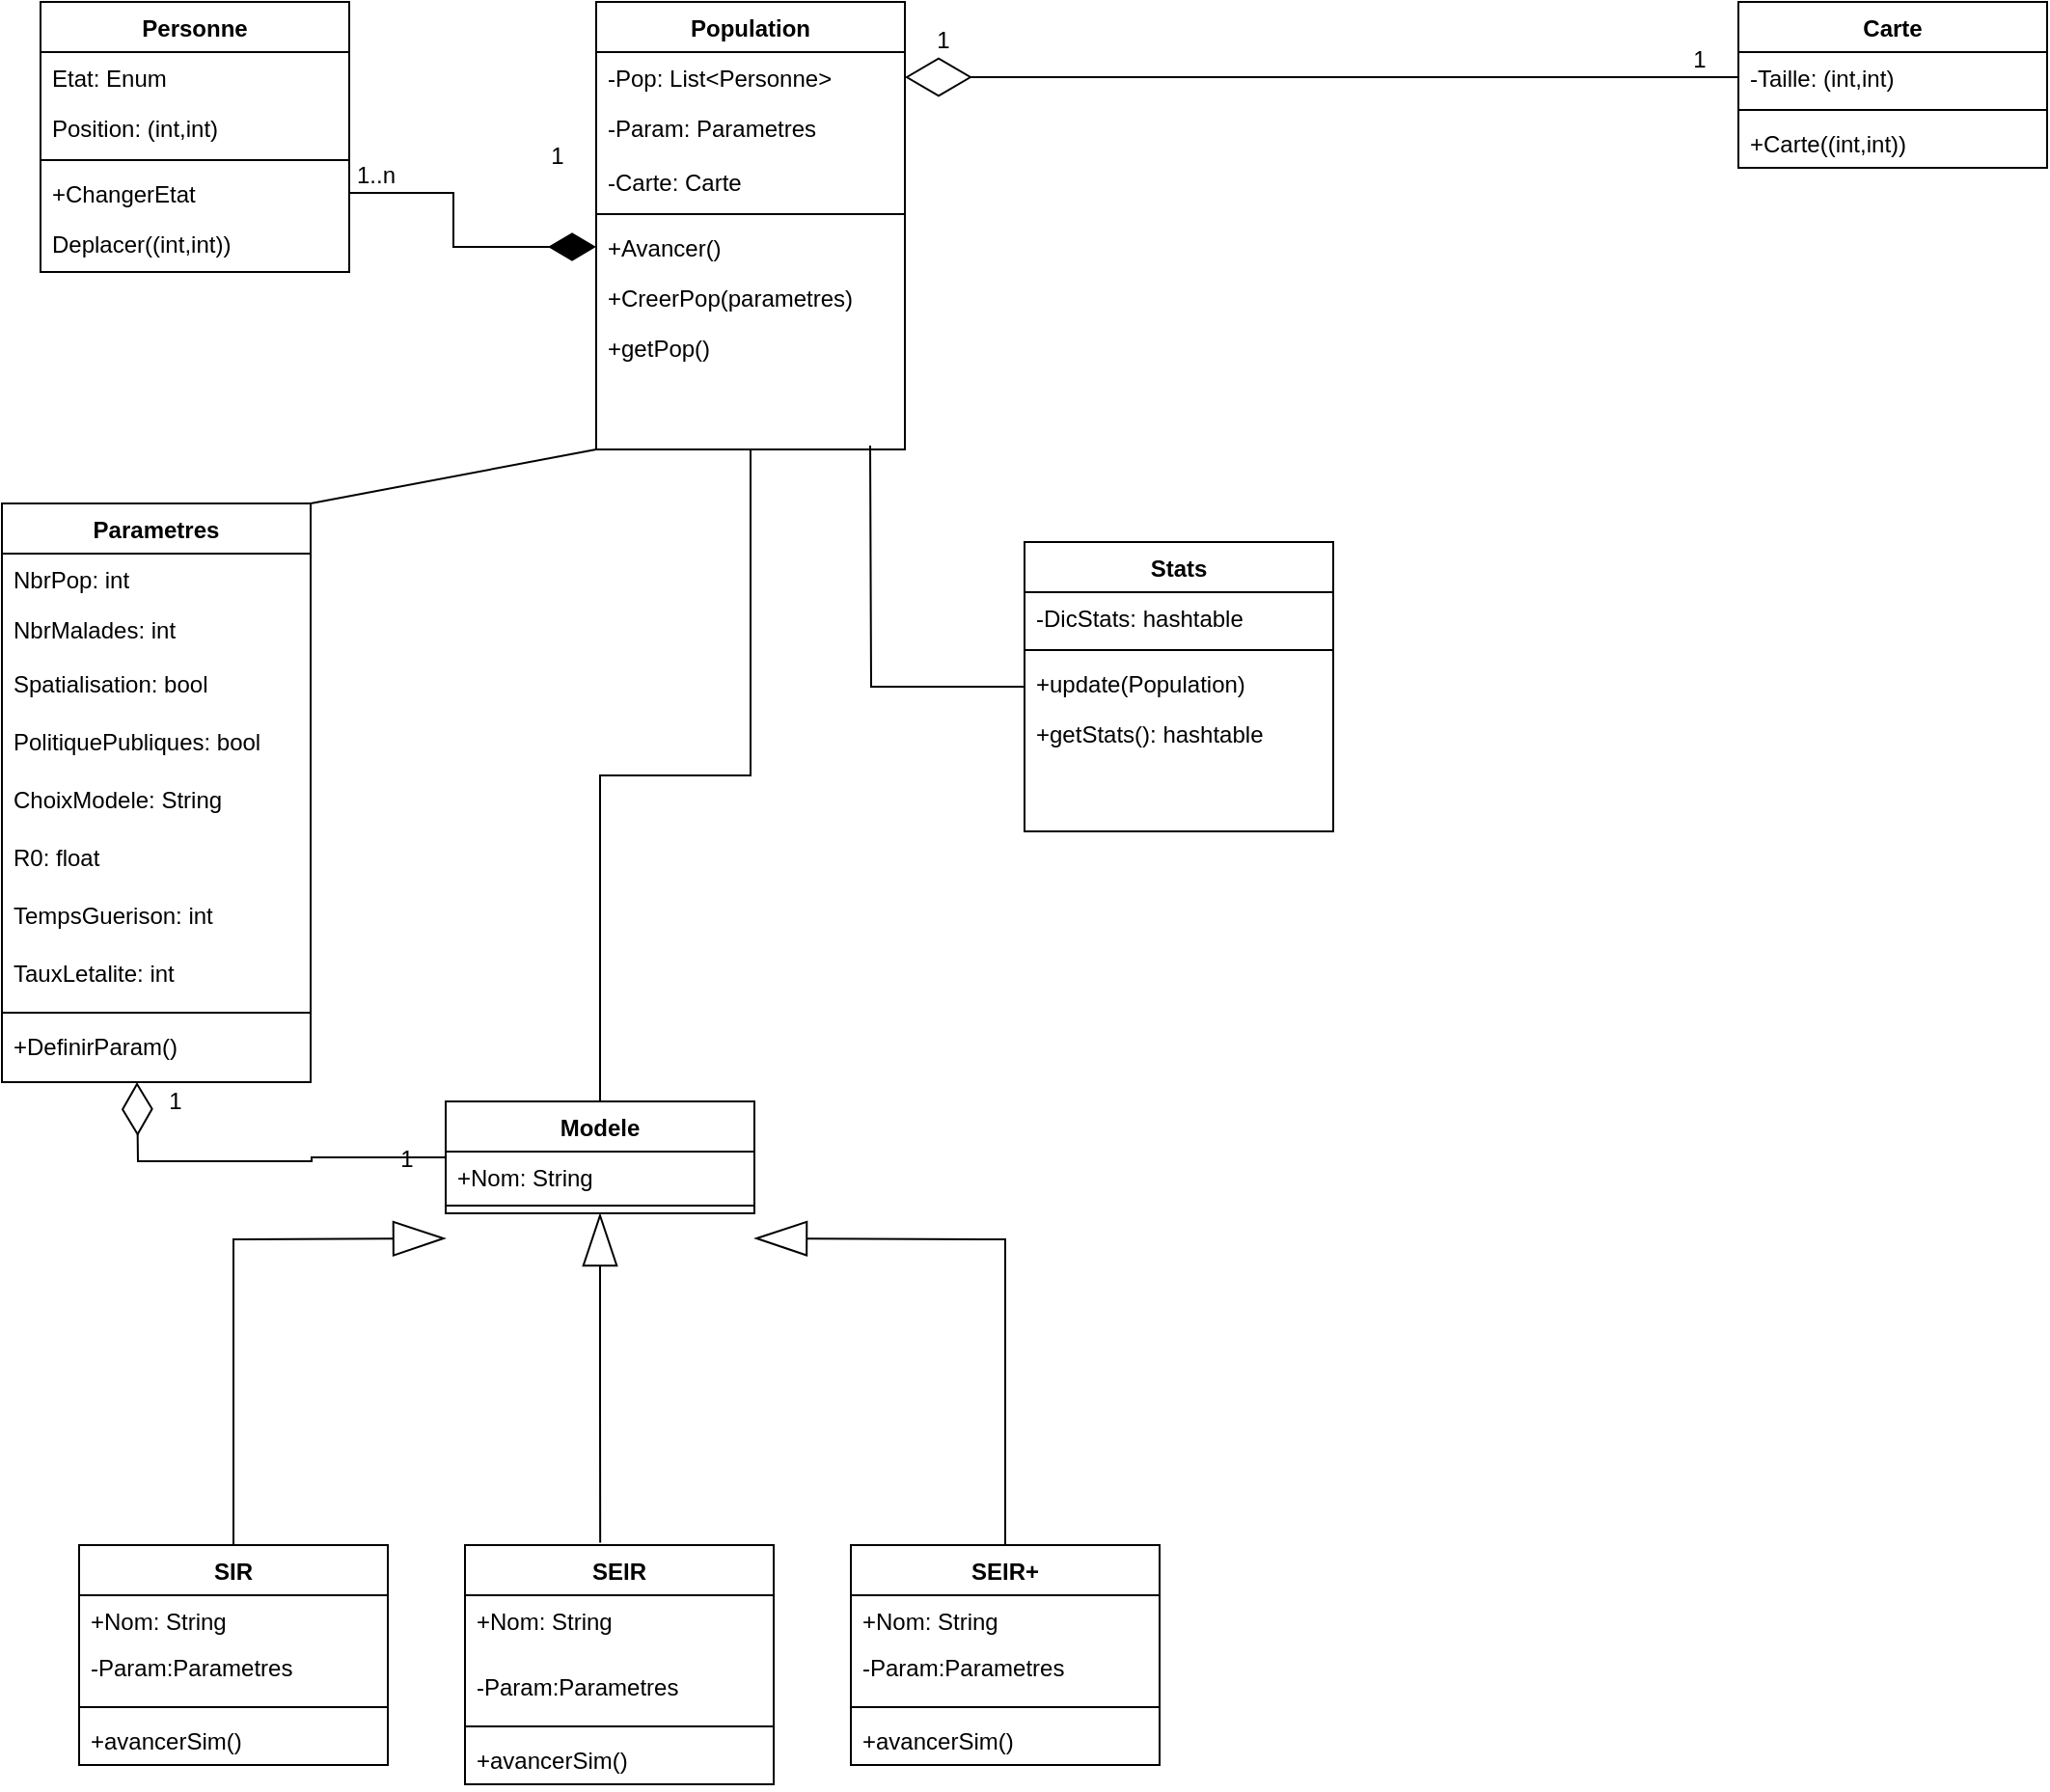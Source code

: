 <mxfile version="14.0.3" type="github">
  <diagram id="C5RBs43oDa-KdzZeNtuy" name="Page-1">
    <mxGraphModel dx="1422" dy="776" grid="1" gridSize="10" guides="1" tooltips="1" connect="1" arrows="1" fold="1" page="1" pageScale="1" pageWidth="827" pageHeight="1169" math="0" shadow="0">
      <root>
        <mxCell id="WIyWlLk6GJQsqaUBKTNV-0" />
        <mxCell id="WIyWlLk6GJQsqaUBKTNV-1" parent="WIyWlLk6GJQsqaUBKTNV-0" />
        <mxCell id="zkfFHV4jXpPFQw0GAbJ--0" value="Personne" style="swimlane;fontStyle=1;align=center;verticalAlign=top;childLayout=stackLayout;horizontal=1;startSize=26;horizontalStack=0;resizeParent=1;resizeLast=0;collapsible=1;marginBottom=0;rounded=0;shadow=0;strokeWidth=1;" parent="WIyWlLk6GJQsqaUBKTNV-1" vertex="1">
          <mxGeometry x="220" y="120" width="160" height="140" as="geometry">
            <mxRectangle x="230" y="140" width="160" height="26" as="alternateBounds" />
          </mxGeometry>
        </mxCell>
        <mxCell id="zkfFHV4jXpPFQw0GAbJ--1" value="Etat: Enum" style="text;align=left;verticalAlign=top;spacingLeft=4;spacingRight=4;overflow=hidden;rotatable=0;points=[[0,0.5],[1,0.5]];portConstraint=eastwest;" parent="zkfFHV4jXpPFQw0GAbJ--0" vertex="1">
          <mxGeometry y="26" width="160" height="26" as="geometry" />
        </mxCell>
        <mxCell id="zkfFHV4jXpPFQw0GAbJ--2" value="Position: (int,int)" style="text;align=left;verticalAlign=top;spacingLeft=4;spacingRight=4;overflow=hidden;rotatable=0;points=[[0,0.5],[1,0.5]];portConstraint=eastwest;rounded=0;shadow=0;html=0;" parent="zkfFHV4jXpPFQw0GAbJ--0" vertex="1">
          <mxGeometry y="52" width="160" height="26" as="geometry" />
        </mxCell>
        <mxCell id="zkfFHV4jXpPFQw0GAbJ--4" value="" style="line;html=1;strokeWidth=1;align=left;verticalAlign=middle;spacingTop=-1;spacingLeft=3;spacingRight=3;rotatable=0;labelPosition=right;points=[];portConstraint=eastwest;" parent="zkfFHV4jXpPFQw0GAbJ--0" vertex="1">
          <mxGeometry y="78" width="160" height="8" as="geometry" />
        </mxCell>
        <mxCell id="zkfFHV4jXpPFQw0GAbJ--5" value="+ChangerEtat" style="text;align=left;verticalAlign=top;spacingLeft=4;spacingRight=4;overflow=hidden;rotatable=0;points=[[0,0.5],[1,0.5]];portConstraint=eastwest;" parent="zkfFHV4jXpPFQw0GAbJ--0" vertex="1">
          <mxGeometry y="86" width="160" height="26" as="geometry" />
        </mxCell>
        <mxCell id="PH5A_rauXgW3jvpdYvBu-0" value="Deplacer((int,int))" style="text;align=left;verticalAlign=top;spacingLeft=4;spacingRight=4;overflow=hidden;rotatable=0;points=[[0,0.5],[1,0.5]];portConstraint=eastwest;" parent="zkfFHV4jXpPFQw0GAbJ--0" vertex="1">
          <mxGeometry y="112" width="160" height="26" as="geometry" />
        </mxCell>
        <mxCell id="zkfFHV4jXpPFQw0GAbJ--17" value="Population" style="swimlane;fontStyle=1;align=center;verticalAlign=top;childLayout=stackLayout;horizontal=1;startSize=26;horizontalStack=0;resizeParent=1;resizeLast=0;collapsible=1;marginBottom=0;rounded=0;shadow=0;strokeWidth=1;" parent="WIyWlLk6GJQsqaUBKTNV-1" vertex="1">
          <mxGeometry x="508" y="120" width="160" height="232" as="geometry">
            <mxRectangle x="550" y="140" width="160" height="26" as="alternateBounds" />
          </mxGeometry>
        </mxCell>
        <mxCell id="zkfFHV4jXpPFQw0GAbJ--18" value="-Pop: List&lt;Personne&gt;" style="text;align=left;verticalAlign=top;spacingLeft=4;spacingRight=4;overflow=hidden;rotatable=0;points=[[0,0.5],[1,0.5]];portConstraint=eastwest;" parent="zkfFHV4jXpPFQw0GAbJ--17" vertex="1">
          <mxGeometry y="26" width="160" height="26" as="geometry" />
        </mxCell>
        <mxCell id="PH5A_rauXgW3jvpdYvBu-63" value="-Param: Parametres" style="text;align=left;verticalAlign=top;spacingLeft=4;spacingRight=4;overflow=hidden;rotatable=0;points=[[0,0.5],[1,0.5]];portConstraint=eastwest;" parent="zkfFHV4jXpPFQw0GAbJ--17" vertex="1">
          <mxGeometry y="52" width="160" height="28" as="geometry" />
        </mxCell>
        <mxCell id="U6aJW--95HP5D3etgqcL-9" value="-Carte: Carte" style="text;align=left;verticalAlign=top;spacingLeft=4;spacingRight=4;overflow=hidden;rotatable=0;points=[[0,0.5],[1,0.5]];portConstraint=eastwest;" vertex="1" parent="zkfFHV4jXpPFQw0GAbJ--17">
          <mxGeometry y="80" width="160" height="26" as="geometry" />
        </mxCell>
        <mxCell id="zkfFHV4jXpPFQw0GAbJ--23" value="" style="line;html=1;strokeWidth=1;align=left;verticalAlign=middle;spacingTop=-1;spacingLeft=3;spacingRight=3;rotatable=0;labelPosition=right;points=[];portConstraint=eastwest;" parent="zkfFHV4jXpPFQw0GAbJ--17" vertex="1">
          <mxGeometry y="106" width="160" height="8" as="geometry" />
        </mxCell>
        <mxCell id="zkfFHV4jXpPFQw0GAbJ--24" value="+Avancer()" style="text;align=left;verticalAlign=top;spacingLeft=4;spacingRight=4;overflow=hidden;rotatable=0;points=[[0,0.5],[1,0.5]];portConstraint=eastwest;" parent="zkfFHV4jXpPFQw0GAbJ--17" vertex="1">
          <mxGeometry y="114" width="160" height="26" as="geometry" />
        </mxCell>
        <mxCell id="zkfFHV4jXpPFQw0GAbJ--25" value="+CreerPop(parametres)" style="text;align=left;verticalAlign=top;spacingLeft=4;spacingRight=4;overflow=hidden;rotatable=0;points=[[0,0.5],[1,0.5]];portConstraint=eastwest;" parent="zkfFHV4jXpPFQw0GAbJ--17" vertex="1">
          <mxGeometry y="140" width="160" height="26" as="geometry" />
        </mxCell>
        <mxCell id="PH5A_rauXgW3jvpdYvBu-42" value="+getPop()" style="text;align=left;verticalAlign=top;spacingLeft=4;spacingRight=4;overflow=hidden;rotatable=0;points=[[0,0.5],[1,0.5]];portConstraint=eastwest;" parent="zkfFHV4jXpPFQw0GAbJ--17" vertex="1">
          <mxGeometry y="166" width="160" height="26" as="geometry" />
        </mxCell>
        <mxCell id="PH5A_rauXgW3jvpdYvBu-2" value="Parametres" style="swimlane;fontStyle=1;align=center;verticalAlign=top;childLayout=stackLayout;horizontal=1;startSize=26;horizontalStack=0;resizeParent=1;resizeLast=0;collapsible=1;marginBottom=0;rounded=0;shadow=0;strokeWidth=1;" parent="WIyWlLk6GJQsqaUBKTNV-1" vertex="1">
          <mxGeometry x="200" y="380" width="160" height="300" as="geometry">
            <mxRectangle x="230" y="140" width="160" height="26" as="alternateBounds" />
          </mxGeometry>
        </mxCell>
        <mxCell id="PH5A_rauXgW3jvpdYvBu-3" value="NbrPop: int" style="text;align=left;verticalAlign=top;spacingLeft=4;spacingRight=4;overflow=hidden;rotatable=0;points=[[0,0.5],[1,0.5]];portConstraint=eastwest;" parent="PH5A_rauXgW3jvpdYvBu-2" vertex="1">
          <mxGeometry y="26" width="160" height="26" as="geometry" />
        </mxCell>
        <mxCell id="PH5A_rauXgW3jvpdYvBu-8" value="NbrMalades: int" style="text;align=left;verticalAlign=top;spacingLeft=4;spacingRight=4;overflow=hidden;rotatable=0;points=[[0,0.5],[1,0.5]];portConstraint=eastwest;rounded=0;shadow=0;html=0;" parent="PH5A_rauXgW3jvpdYvBu-2" vertex="1">
          <mxGeometry y="52" width="160" height="28" as="geometry" />
        </mxCell>
        <mxCell id="PH5A_rauXgW3jvpdYvBu-9" value="Spatialisation: bool&#xa;" style="text;align=left;verticalAlign=top;spacingLeft=4;spacingRight=4;overflow=hidden;rotatable=0;points=[[0,0.5],[1,0.5]];portConstraint=eastwest;rounded=0;shadow=0;html=0;" parent="PH5A_rauXgW3jvpdYvBu-2" vertex="1">
          <mxGeometry y="80" width="160" height="30" as="geometry" />
        </mxCell>
        <mxCell id="PH5A_rauXgW3jvpdYvBu-10" value="PolitiquePubliques: bool" style="text;align=left;verticalAlign=top;spacingLeft=4;spacingRight=4;overflow=hidden;rotatable=0;points=[[0,0.5],[1,0.5]];portConstraint=eastwest;rounded=0;shadow=0;html=0;" parent="PH5A_rauXgW3jvpdYvBu-2" vertex="1">
          <mxGeometry y="110" width="160" height="30" as="geometry" />
        </mxCell>
        <mxCell id="PH5A_rauXgW3jvpdYvBu-11" value="ChoixModele: String" style="text;align=left;verticalAlign=top;spacingLeft=4;spacingRight=4;overflow=hidden;rotatable=0;points=[[0,0.5],[1,0.5]];portConstraint=eastwest;rounded=0;shadow=0;html=0;" parent="PH5A_rauXgW3jvpdYvBu-2" vertex="1">
          <mxGeometry y="140" width="160" height="30" as="geometry" />
        </mxCell>
        <mxCell id="PH5A_rauXgW3jvpdYvBu-12" value="R0: float" style="text;align=left;verticalAlign=top;spacingLeft=4;spacingRight=4;overflow=hidden;rotatable=0;points=[[0,0.5],[1,0.5]];portConstraint=eastwest;rounded=0;shadow=0;html=0;" parent="PH5A_rauXgW3jvpdYvBu-2" vertex="1">
          <mxGeometry y="170" width="160" height="30" as="geometry" />
        </mxCell>
        <mxCell id="PH5A_rauXgW3jvpdYvBu-21" value="TempsGuerison: int" style="text;align=left;verticalAlign=top;spacingLeft=4;spacingRight=4;overflow=hidden;rotatable=0;points=[[0,0.5],[1,0.5]];portConstraint=eastwest;rounded=0;shadow=0;html=0;" parent="PH5A_rauXgW3jvpdYvBu-2" vertex="1">
          <mxGeometry y="200" width="160" height="30" as="geometry" />
        </mxCell>
        <mxCell id="PH5A_rauXgW3jvpdYvBu-4" value="TauxLetalite: int" style="text;align=left;verticalAlign=top;spacingLeft=4;spacingRight=4;overflow=hidden;rotatable=0;points=[[0,0.5],[1,0.5]];portConstraint=eastwest;rounded=0;shadow=0;html=0;" parent="PH5A_rauXgW3jvpdYvBu-2" vertex="1">
          <mxGeometry y="230" width="160" height="30" as="geometry" />
        </mxCell>
        <mxCell id="PH5A_rauXgW3jvpdYvBu-5" value="" style="line;html=1;strokeWidth=1;align=left;verticalAlign=middle;spacingTop=-1;spacingLeft=3;spacingRight=3;rotatable=0;labelPosition=right;points=[];portConstraint=eastwest;" parent="PH5A_rauXgW3jvpdYvBu-2" vertex="1">
          <mxGeometry y="260" width="160" height="8" as="geometry" />
        </mxCell>
        <mxCell id="PH5A_rauXgW3jvpdYvBu-6" value="+DefinirParam()" style="text;align=left;verticalAlign=top;spacingLeft=4;spacingRight=4;overflow=hidden;rotatable=0;points=[[0,0.5],[1,0.5]];portConstraint=eastwest;" parent="PH5A_rauXgW3jvpdYvBu-2" vertex="1">
          <mxGeometry y="268" width="160" height="26" as="geometry" />
        </mxCell>
        <mxCell id="PH5A_rauXgW3jvpdYvBu-14" value="" style="endArrow=none;html=1;entryX=0;entryY=1;entryDx=0;entryDy=0;exitX=1;exitY=0;exitDx=0;exitDy=0;" parent="WIyWlLk6GJQsqaUBKTNV-1" source="PH5A_rauXgW3jvpdYvBu-2" target="zkfFHV4jXpPFQw0GAbJ--17" edge="1">
          <mxGeometry width="50" height="50" relative="1" as="geometry">
            <mxPoint x="290" y="440" as="sourcePoint" />
            <mxPoint x="340" y="390" as="targetPoint" />
          </mxGeometry>
        </mxCell>
        <mxCell id="PH5A_rauXgW3jvpdYvBu-43" style="edgeStyle=orthogonalEdgeStyle;rounded=0;orthogonalLoop=1;jettySize=auto;html=1;endArrow=none;endFill=0;" parent="WIyWlLk6GJQsqaUBKTNV-1" source="PH5A_rauXgW3jvpdYvBu-15" edge="1">
          <mxGeometry relative="1" as="geometry">
            <mxPoint x="650" y="350" as="targetPoint" />
          </mxGeometry>
        </mxCell>
        <mxCell id="PH5A_rauXgW3jvpdYvBu-15" value="Stats" style="swimlane;fontStyle=1;align=center;verticalAlign=top;childLayout=stackLayout;horizontal=1;startSize=26;horizontalStack=0;resizeParent=1;resizeLast=0;collapsible=1;marginBottom=0;rounded=0;shadow=0;strokeWidth=1;" parent="WIyWlLk6GJQsqaUBKTNV-1" vertex="1">
          <mxGeometry x="730" y="400" width="160" height="150" as="geometry">
            <mxRectangle x="550" y="140" width="160" height="26" as="alternateBounds" />
          </mxGeometry>
        </mxCell>
        <mxCell id="PH5A_rauXgW3jvpdYvBu-16" value="-DicStats: hashtable" style="text;align=left;verticalAlign=top;spacingLeft=4;spacingRight=4;overflow=hidden;rotatable=0;points=[[0,0.5],[1,0.5]];portConstraint=eastwest;" parent="PH5A_rauXgW3jvpdYvBu-15" vertex="1">
          <mxGeometry y="26" width="160" height="26" as="geometry" />
        </mxCell>
        <mxCell id="PH5A_rauXgW3jvpdYvBu-18" value="" style="line;html=1;strokeWidth=1;align=left;verticalAlign=middle;spacingTop=-1;spacingLeft=3;spacingRight=3;rotatable=0;labelPosition=right;points=[];portConstraint=eastwest;" parent="PH5A_rauXgW3jvpdYvBu-15" vertex="1">
          <mxGeometry y="52" width="160" height="8" as="geometry" />
        </mxCell>
        <mxCell id="PH5A_rauXgW3jvpdYvBu-19" value="+update(Population)" style="text;align=left;verticalAlign=top;spacingLeft=4;spacingRight=4;overflow=hidden;rotatable=0;points=[[0,0.5],[1,0.5]];portConstraint=eastwest;" parent="PH5A_rauXgW3jvpdYvBu-15" vertex="1">
          <mxGeometry y="60" width="160" height="26" as="geometry" />
        </mxCell>
        <mxCell id="PH5A_rauXgW3jvpdYvBu-48" value="+getStats(): hashtable" style="text;align=left;verticalAlign=top;spacingLeft=4;spacingRight=4;overflow=hidden;rotatable=0;points=[[0,0.5],[1,0.5]];portConstraint=eastwest;" parent="PH5A_rauXgW3jvpdYvBu-15" vertex="1">
          <mxGeometry y="86" width="160" height="26" as="geometry" />
        </mxCell>
        <mxCell id="PH5A_rauXgW3jvpdYvBu-44" style="edgeStyle=orthogonalEdgeStyle;rounded=0;orthogonalLoop=1;jettySize=auto;html=1;endArrow=diamondThin;endFill=0;strokeWidth=1;startSize=6;endSize=25;" parent="WIyWlLk6GJQsqaUBKTNV-1" source="PH5A_rauXgW3jvpdYvBu-22" edge="1">
          <mxGeometry relative="1" as="geometry">
            <mxPoint x="270" y="680" as="targetPoint" />
          </mxGeometry>
        </mxCell>
        <mxCell id="PH5A_rauXgW3jvpdYvBu-45" style="edgeStyle=orthogonalEdgeStyle;rounded=0;orthogonalLoop=1;jettySize=auto;html=1;entryX=0.5;entryY=1;entryDx=0;entryDy=0;endArrow=none;endFill=0;" parent="WIyWlLk6GJQsqaUBKTNV-1" source="PH5A_rauXgW3jvpdYvBu-22" target="zkfFHV4jXpPFQw0GAbJ--17" edge="1">
          <mxGeometry relative="1" as="geometry" />
        </mxCell>
        <mxCell id="PH5A_rauXgW3jvpdYvBu-58" style="edgeStyle=orthogonalEdgeStyle;rounded=0;orthogonalLoop=1;jettySize=auto;html=1;entryX=0.438;entryY=-0.01;entryDx=0;entryDy=0;entryPerimeter=0;startArrow=blockThin;startFill=0;startSize=25;endArrow=none;endFill=0;endSize=25;strokeWidth=1;" parent="WIyWlLk6GJQsqaUBKTNV-1" source="PH5A_rauXgW3jvpdYvBu-22" target="PH5A_rauXgW3jvpdYvBu-31" edge="1">
          <mxGeometry relative="1" as="geometry" />
        </mxCell>
        <mxCell id="PH5A_rauXgW3jvpdYvBu-22" value="Modele" style="swimlane;fontStyle=1;align=center;verticalAlign=top;childLayout=stackLayout;horizontal=1;startSize=26;horizontalStack=0;resizeParent=1;resizeParentMax=0;resizeLast=0;collapsible=1;marginBottom=0;" parent="WIyWlLk6GJQsqaUBKTNV-1" vertex="1">
          <mxGeometry x="430" y="690" width="160" height="58" as="geometry" />
        </mxCell>
        <mxCell id="PH5A_rauXgW3jvpdYvBu-23" value="+Nom: String" style="text;strokeColor=none;fillColor=none;align=left;verticalAlign=top;spacingLeft=4;spacingRight=4;overflow=hidden;rotatable=0;points=[[0,0.5],[1,0.5]];portConstraint=eastwest;" parent="PH5A_rauXgW3jvpdYvBu-22" vertex="1">
          <mxGeometry y="26" width="160" height="24" as="geometry" />
        </mxCell>
        <mxCell id="PH5A_rauXgW3jvpdYvBu-24" value="" style="line;strokeWidth=1;fillColor=none;align=left;verticalAlign=middle;spacingTop=-1;spacingLeft=3;spacingRight=3;rotatable=0;labelPosition=right;points=[];portConstraint=eastwest;" parent="PH5A_rauXgW3jvpdYvBu-22" vertex="1">
          <mxGeometry y="50" width="160" height="8" as="geometry" />
        </mxCell>
        <mxCell id="PH5A_rauXgW3jvpdYvBu-27" value="SIR" style="swimlane;fontStyle=1;align=center;verticalAlign=top;childLayout=stackLayout;horizontal=1;startSize=26;horizontalStack=0;resizeParent=1;resizeParentMax=0;resizeLast=0;collapsible=1;marginBottom=0;" parent="WIyWlLk6GJQsqaUBKTNV-1" vertex="1">
          <mxGeometry x="240" y="920" width="160" height="114" as="geometry" />
        </mxCell>
        <mxCell id="PH5A_rauXgW3jvpdYvBu-28" value="+Nom: String" style="text;strokeColor=none;fillColor=none;align=left;verticalAlign=top;spacingLeft=4;spacingRight=4;overflow=hidden;rotatable=0;points=[[0,0.5],[1,0.5]];portConstraint=eastwest;" parent="PH5A_rauXgW3jvpdYvBu-27" vertex="1">
          <mxGeometry y="26" width="160" height="24" as="geometry" />
        </mxCell>
        <mxCell id="PH5A_rauXgW3jvpdYvBu-46" value="-Param:Parametres" style="text;strokeColor=none;fillColor=none;align=left;verticalAlign=top;spacingLeft=4;spacingRight=4;overflow=hidden;rotatable=0;points=[[0,0.5],[1,0.5]];portConstraint=eastwest;" parent="PH5A_rauXgW3jvpdYvBu-27" vertex="1">
          <mxGeometry y="50" width="160" height="30" as="geometry" />
        </mxCell>
        <mxCell id="PH5A_rauXgW3jvpdYvBu-29" value="" style="line;strokeWidth=1;fillColor=none;align=left;verticalAlign=middle;spacingTop=-1;spacingLeft=3;spacingRight=3;rotatable=0;labelPosition=right;points=[];portConstraint=eastwest;" parent="PH5A_rauXgW3jvpdYvBu-27" vertex="1">
          <mxGeometry y="80" width="160" height="8" as="geometry" />
        </mxCell>
        <mxCell id="PH5A_rauXgW3jvpdYvBu-30" value="+avancerSim()" style="text;strokeColor=none;fillColor=none;align=left;verticalAlign=top;spacingLeft=4;spacingRight=4;overflow=hidden;rotatable=0;points=[[0,0.5],[1,0.5]];portConstraint=eastwest;" parent="PH5A_rauXgW3jvpdYvBu-27" vertex="1">
          <mxGeometry y="88" width="160" height="26" as="geometry" />
        </mxCell>
        <mxCell id="PH5A_rauXgW3jvpdYvBu-31" value="SEIR" style="swimlane;fontStyle=1;align=center;verticalAlign=top;childLayout=stackLayout;horizontal=1;startSize=26;horizontalStack=0;resizeParent=1;resizeParentMax=0;resizeLast=0;collapsible=1;marginBottom=0;" parent="WIyWlLk6GJQsqaUBKTNV-1" vertex="1">
          <mxGeometry x="440" y="920" width="160" height="124" as="geometry" />
        </mxCell>
        <mxCell id="PH5A_rauXgW3jvpdYvBu-32" value="+Nom: String" style="text;strokeColor=none;fillColor=none;align=left;verticalAlign=top;spacingLeft=4;spacingRight=4;overflow=hidden;rotatable=0;points=[[0,0.5],[1,0.5]];portConstraint=eastwest;" parent="PH5A_rauXgW3jvpdYvBu-31" vertex="1">
          <mxGeometry y="26" width="160" height="34" as="geometry" />
        </mxCell>
        <mxCell id="PH5A_rauXgW3jvpdYvBu-59" value="-Param:Parametres" style="text;strokeColor=none;fillColor=none;align=left;verticalAlign=top;spacingLeft=4;spacingRight=4;overflow=hidden;rotatable=0;points=[[0,0.5],[1,0.5]];portConstraint=eastwest;" parent="PH5A_rauXgW3jvpdYvBu-31" vertex="1">
          <mxGeometry y="60" width="160" height="30" as="geometry" />
        </mxCell>
        <mxCell id="PH5A_rauXgW3jvpdYvBu-33" value="" style="line;strokeWidth=1;fillColor=none;align=left;verticalAlign=middle;spacingTop=-1;spacingLeft=3;spacingRight=3;rotatable=0;labelPosition=right;points=[];portConstraint=eastwest;" parent="PH5A_rauXgW3jvpdYvBu-31" vertex="1">
          <mxGeometry y="90" width="160" height="8" as="geometry" />
        </mxCell>
        <mxCell id="PH5A_rauXgW3jvpdYvBu-34" value="+avancerSim()" style="text;strokeColor=none;fillColor=none;align=left;verticalAlign=top;spacingLeft=4;spacingRight=4;overflow=hidden;rotatable=0;points=[[0,0.5],[1,0.5]];portConstraint=eastwest;" parent="PH5A_rauXgW3jvpdYvBu-31" vertex="1">
          <mxGeometry y="98" width="160" height="26" as="geometry" />
        </mxCell>
        <mxCell id="PH5A_rauXgW3jvpdYvBu-35" value="SEIR+" style="swimlane;fontStyle=1;align=center;verticalAlign=top;childLayout=stackLayout;horizontal=1;startSize=26;horizontalStack=0;resizeParent=1;resizeParentMax=0;resizeLast=0;collapsible=1;marginBottom=0;" parent="WIyWlLk6GJQsqaUBKTNV-1" vertex="1">
          <mxGeometry x="640" y="920" width="160" height="114" as="geometry" />
        </mxCell>
        <mxCell id="PH5A_rauXgW3jvpdYvBu-36" value="+Nom: String" style="text;strokeColor=none;fillColor=none;align=left;verticalAlign=top;spacingLeft=4;spacingRight=4;overflow=hidden;rotatable=0;points=[[0,0.5],[1,0.5]];portConstraint=eastwest;" parent="PH5A_rauXgW3jvpdYvBu-35" vertex="1">
          <mxGeometry y="26" width="160" height="24" as="geometry" />
        </mxCell>
        <mxCell id="PH5A_rauXgW3jvpdYvBu-60" value="-Param:Parametres" style="text;strokeColor=none;fillColor=none;align=left;verticalAlign=top;spacingLeft=4;spacingRight=4;overflow=hidden;rotatable=0;points=[[0,0.5],[1,0.5]];portConstraint=eastwest;" parent="PH5A_rauXgW3jvpdYvBu-35" vertex="1">
          <mxGeometry y="50" width="160" height="30" as="geometry" />
        </mxCell>
        <mxCell id="PH5A_rauXgW3jvpdYvBu-37" value="" style="line;strokeWidth=1;fillColor=none;align=left;verticalAlign=middle;spacingTop=-1;spacingLeft=3;spacingRight=3;rotatable=0;labelPosition=right;points=[];portConstraint=eastwest;" parent="PH5A_rauXgW3jvpdYvBu-35" vertex="1">
          <mxGeometry y="80" width="160" height="8" as="geometry" />
        </mxCell>
        <mxCell id="PH5A_rauXgW3jvpdYvBu-38" value="+avancerSim()" style="text;strokeColor=none;fillColor=none;align=left;verticalAlign=top;spacingLeft=4;spacingRight=4;overflow=hidden;rotatable=0;points=[[0,0.5],[1,0.5]];portConstraint=eastwest;" parent="PH5A_rauXgW3jvpdYvBu-35" vertex="1">
          <mxGeometry y="88" width="160" height="26" as="geometry" />
        </mxCell>
        <mxCell id="PH5A_rauXgW3jvpdYvBu-47" style="edgeStyle=orthogonalEdgeStyle;rounded=0;orthogonalLoop=1;jettySize=auto;html=1;entryX=0;entryY=0.5;entryDx=0;entryDy=0;startSize=6;endArrow=diamondThin;endFill=1;endSize=22;strokeWidth=1;" parent="WIyWlLk6GJQsqaUBKTNV-1" source="zkfFHV4jXpPFQw0GAbJ--5" target="zkfFHV4jXpPFQw0GAbJ--24" edge="1">
          <mxGeometry relative="1" as="geometry" />
        </mxCell>
        <mxCell id="PH5A_rauXgW3jvpdYvBu-50" value="1..n" style="text;html=1;strokeColor=none;fillColor=none;align=center;verticalAlign=middle;whiteSpace=wrap;rounded=0;" parent="WIyWlLk6GJQsqaUBKTNV-1" vertex="1">
          <mxGeometry x="374" y="200" width="40" height="20" as="geometry" />
        </mxCell>
        <mxCell id="PH5A_rauXgW3jvpdYvBu-51" value="1" style="text;html=1;strokeColor=none;fillColor=none;align=center;verticalAlign=middle;whiteSpace=wrap;rounded=0;" parent="WIyWlLk6GJQsqaUBKTNV-1" vertex="1">
          <mxGeometry x="468" y="190" width="40" height="20" as="geometry" />
        </mxCell>
        <mxCell id="PH5A_rauXgW3jvpdYvBu-56" style="edgeStyle=orthogonalEdgeStyle;rounded=0;orthogonalLoop=1;jettySize=auto;html=1;entryX=0.5;entryY=0;entryDx=0;entryDy=0;startSize=25;endArrow=none;endFill=0;endSize=25;strokeWidth=1;startArrow=blockThin;startFill=0;" parent="WIyWlLk6GJQsqaUBKTNV-1" target="PH5A_rauXgW3jvpdYvBu-27" edge="1">
          <mxGeometry relative="1" as="geometry">
            <mxPoint x="430" y="761" as="sourcePoint" />
          </mxGeometry>
        </mxCell>
        <mxCell id="PH5A_rauXgW3jvpdYvBu-57" style="edgeStyle=orthogonalEdgeStyle;rounded=0;orthogonalLoop=1;jettySize=auto;html=1;entryX=0.5;entryY=0;entryDx=0;entryDy=0;startArrow=blockThin;startFill=0;startSize=25;endArrow=none;endFill=0;endSize=25;strokeWidth=1;" parent="WIyWlLk6GJQsqaUBKTNV-1" target="PH5A_rauXgW3jvpdYvBu-35" edge="1">
          <mxGeometry relative="1" as="geometry">
            <mxPoint x="590" y="761" as="sourcePoint" />
          </mxGeometry>
        </mxCell>
        <mxCell id="PH5A_rauXgW3jvpdYvBu-61" value="1" style="text;html=1;strokeColor=none;fillColor=none;align=center;verticalAlign=middle;whiteSpace=wrap;rounded=0;" parent="WIyWlLk6GJQsqaUBKTNV-1" vertex="1">
          <mxGeometry x="270" y="680" width="40" height="20" as="geometry" />
        </mxCell>
        <mxCell id="PH5A_rauXgW3jvpdYvBu-62" value="1" style="text;html=1;strokeColor=none;fillColor=none;align=center;verticalAlign=middle;whiteSpace=wrap;rounded=0;" parent="WIyWlLk6GJQsqaUBKTNV-1" vertex="1">
          <mxGeometry x="390" y="710" width="40" height="20" as="geometry" />
        </mxCell>
        <mxCell id="U6aJW--95HP5D3etgqcL-0" value="Carte" style="swimlane;fontStyle=1;align=center;verticalAlign=top;childLayout=stackLayout;horizontal=1;startSize=26;horizontalStack=0;resizeParent=1;resizeParentMax=0;resizeLast=0;collapsible=1;marginBottom=0;" vertex="1" parent="WIyWlLk6GJQsqaUBKTNV-1">
          <mxGeometry x="1100" y="120" width="160" height="86" as="geometry" />
        </mxCell>
        <mxCell id="U6aJW--95HP5D3etgqcL-1" value="-Taille: (int,int)" style="text;strokeColor=none;fillColor=none;align=left;verticalAlign=top;spacingLeft=4;spacingRight=4;overflow=hidden;rotatable=0;points=[[0,0.5],[1,0.5]];portConstraint=eastwest;" vertex="1" parent="U6aJW--95HP5D3etgqcL-0">
          <mxGeometry y="26" width="160" height="26" as="geometry" />
        </mxCell>
        <mxCell id="U6aJW--95HP5D3etgqcL-2" value="" style="line;strokeWidth=1;fillColor=none;align=left;verticalAlign=middle;spacingTop=-1;spacingLeft=3;spacingRight=3;rotatable=0;labelPosition=right;points=[];portConstraint=eastwest;" vertex="1" parent="U6aJW--95HP5D3etgqcL-0">
          <mxGeometry y="52" width="160" height="8" as="geometry" />
        </mxCell>
        <mxCell id="U6aJW--95HP5D3etgqcL-3" value="+Carte((int,int))&#xa;" style="text;strokeColor=none;fillColor=none;align=left;verticalAlign=top;spacingLeft=4;spacingRight=4;overflow=hidden;rotatable=0;points=[[0,0.5],[1,0.5]];portConstraint=eastwest;" vertex="1" parent="U6aJW--95HP5D3etgqcL-0">
          <mxGeometry y="60" width="160" height="26" as="geometry" />
        </mxCell>
        <mxCell id="U6aJW--95HP5D3etgqcL-6" style="edgeStyle=orthogonalEdgeStyle;rounded=0;orthogonalLoop=1;jettySize=auto;html=1;entryX=1;entryY=0.5;entryDx=0;entryDy=0;endArrow=diamondThin;endFill=0;startArrow=none;startFill=0;sourcePerimeterSpacing=0;strokeWidth=1;endSize=32;startSize=6;" edge="1" parent="WIyWlLk6GJQsqaUBKTNV-1" source="U6aJW--95HP5D3etgqcL-1" target="zkfFHV4jXpPFQw0GAbJ--18">
          <mxGeometry relative="1" as="geometry" />
        </mxCell>
        <mxCell id="U6aJW--95HP5D3etgqcL-7" value="1" style="text;html=1;strokeColor=none;fillColor=none;align=center;verticalAlign=middle;whiteSpace=wrap;rounded=0;" vertex="1" parent="WIyWlLk6GJQsqaUBKTNV-1">
          <mxGeometry x="1060" y="140" width="40" height="20" as="geometry" />
        </mxCell>
        <mxCell id="U6aJW--95HP5D3etgqcL-8" value="1" style="text;html=1;strokeColor=none;fillColor=none;align=center;verticalAlign=middle;whiteSpace=wrap;rounded=0;" vertex="1" parent="WIyWlLk6GJQsqaUBKTNV-1">
          <mxGeometry x="668" y="130" width="40" height="20" as="geometry" />
        </mxCell>
      </root>
    </mxGraphModel>
  </diagram>
</mxfile>
